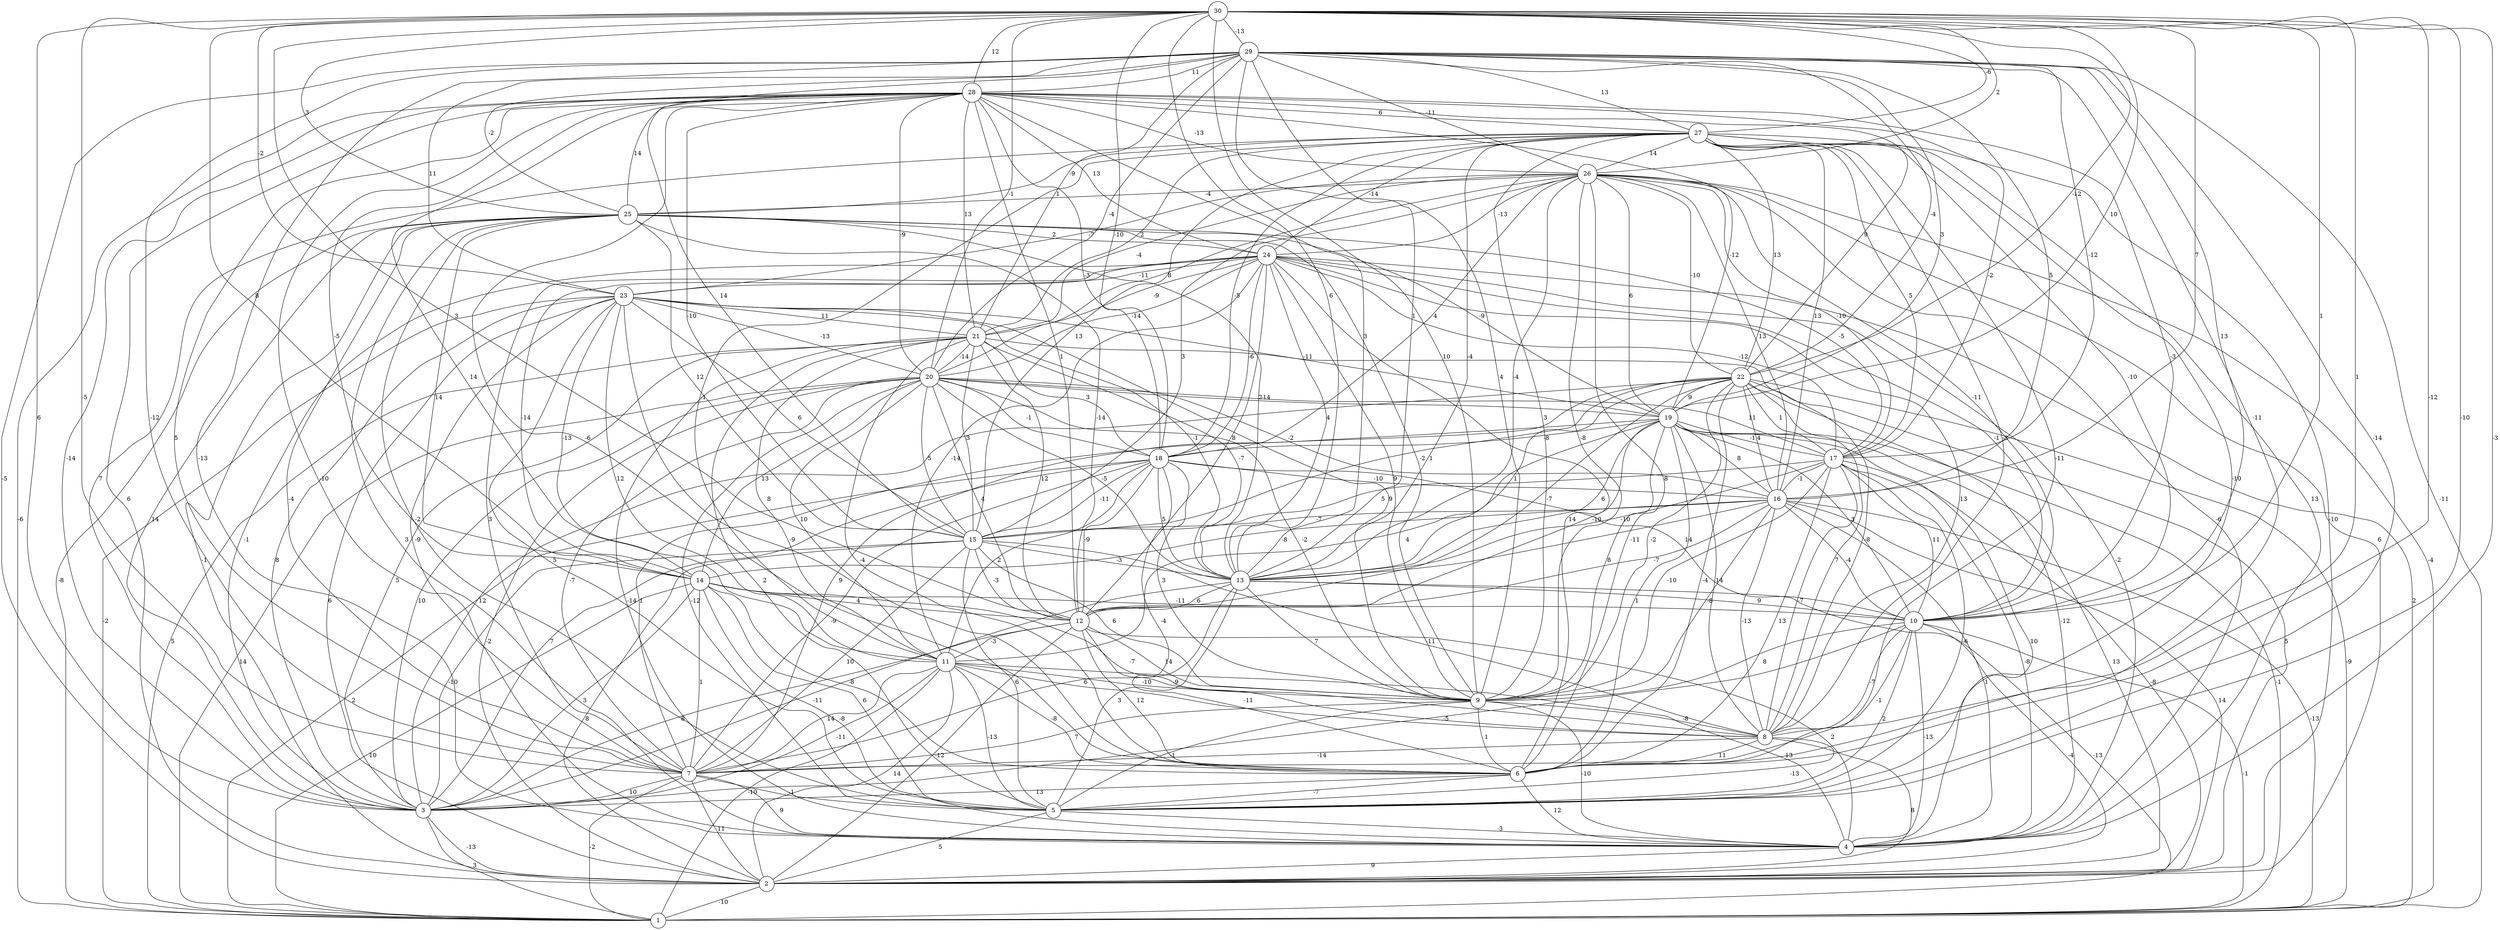 graph { 
	 fontname="Helvetica,Arial,sans-serif" 
	 node [shape = circle]; 
	 30 -- 3 [label = "6"];
	 30 -- 4 [label = "-3"];
	 30 -- 5 [label = "-10"];
	 30 -- 6 [label = "-12"];
	 30 -- 7 [label = "-5"];
	 30 -- 8 [label = "1"];
	 30 -- 9 [label = "10"];
	 30 -- 10 [label = "1"];
	 30 -- 12 [label = "3"];
	 30 -- 13 [label = "6"];
	 30 -- 14 [label = "8"];
	 30 -- 16 [label = "7"];
	 30 -- 18 [label = "-10"];
	 30 -- 19 [label = "10"];
	 30 -- 20 [label = "-1"];
	 30 -- 22 [label = "-12"];
	 30 -- 23 [label = "-2"];
	 30 -- 25 [label = "3"];
	 30 -- 26 [label = "2"];
	 30 -- 27 [label = "-6"];
	 30 -- 28 [label = "12"];
	 30 -- 29 [label = "-13"];
	 29 -- 1 [label = "-11"];
	 29 -- 2 [label = "-5"];
	 29 -- 4 [label = "-13"];
	 29 -- 5 [label = "-14"];
	 29 -- 6 [label = "-11"];
	 29 -- 7 [label = "-12"];
	 29 -- 9 [label = "4"];
	 29 -- 10 [label = "13"];
	 29 -- 13 [label = "1"];
	 29 -- 15 [label = "14"];
	 29 -- 16 [label = "5"];
	 29 -- 17 [label = "-12"];
	 29 -- 19 [label = "3"];
	 29 -- 20 [label = "-4"];
	 29 -- 21 [label = "1"];
	 29 -- 22 [label = "-4"];
	 29 -- 23 [label = "11"];
	 29 -- 25 [label = "-2"];
	 29 -- 26 [label = "-11"];
	 29 -- 27 [label = "13"];
	 29 -- 28 [label = "11"];
	 28 -- 1 [label = "-6"];
	 28 -- 2 [label = "6"];
	 28 -- 3 [label = "-14"];
	 28 -- 4 [label = "-10"];
	 28 -- 6 [label = "-6"];
	 28 -- 7 [label = "5"];
	 28 -- 10 [label = "-3"];
	 28 -- 11 [label = "14"];
	 28 -- 12 [label = "1"];
	 28 -- 13 [label = "3"];
	 28 -- 14 [label = "-5"];
	 28 -- 15 [label = "-10"];
	 28 -- 17 [label = "-2"];
	 28 -- 18 [label = "-3"];
	 28 -- 19 [label = "-12"];
	 28 -- 20 [label = "-9"];
	 28 -- 21 [label = "13"];
	 28 -- 22 [label = "9"];
	 28 -- 24 [label = "13"];
	 28 -- 25 [label = "14"];
	 28 -- 26 [label = "-13"];
	 28 -- 27 [label = "6"];
	 27 -- 2 [label = "-10"];
	 27 -- 3 [label = "7"];
	 27 -- 4 [label = "13"];
	 27 -- 5 [label = "-10"];
	 27 -- 6 [label = "-11"];
	 27 -- 8 [label = "-3"];
	 27 -- 9 [label = "3"];
	 27 -- 10 [label = "-10"];
	 27 -- 11 [label = "-1"];
	 27 -- 13 [label = "-4"];
	 27 -- 15 [label = "13"];
	 27 -- 16 [label = "13"];
	 27 -- 17 [label = "5"];
	 27 -- 18 [label = "-5"];
	 27 -- 21 [label = "2"];
	 27 -- 22 [label = "13"];
	 27 -- 24 [label = "-14"];
	 27 -- 25 [label = "-9"];
	 27 -- 26 [label = "14"];
	 26 -- 1 [label = "-4"];
	 26 -- 2 [label = "6"];
	 26 -- 4 [label = "-6"];
	 26 -- 6 [label = "8"];
	 26 -- 9 [label = "-8"];
	 26 -- 10 [label = "-11"];
	 26 -- 13 [label = "-4"];
	 26 -- 15 [label = "3"];
	 26 -- 16 [label = "13"];
	 26 -- 17 [label = "-10"];
	 26 -- 18 [label = "4"];
	 26 -- 19 [label = "6"];
	 26 -- 20 [label = "8"];
	 26 -- 21 [label = "-4"];
	 26 -- 22 [label = "-10"];
	 26 -- 23 [label = "-7"];
	 26 -- 24 [label = "-13"];
	 26 -- 25 [label = "-4"];
	 25 -- 1 [label = "-8"];
	 25 -- 2 [label = "-1"];
	 25 -- 3 [label = "14"];
	 25 -- 4 [label = "3"];
	 25 -- 5 [label = "-2"];
	 25 -- 7 [label = "-4"];
	 25 -- 9 [label = "-2"];
	 25 -- 12 [label = "-14"];
	 25 -- 13 [label = "2"];
	 25 -- 14 [label = "14"];
	 25 -- 15 [label = "12"];
	 25 -- 17 [label = "-5"];
	 25 -- 19 [label = "-9"];
	 25 -- 24 [label = "2"];
	 24 -- 1 [label = "2"];
	 24 -- 3 [label = "-1"];
	 24 -- 4 [label = "-2"];
	 24 -- 6 [label = "14"];
	 24 -- 7 [label = "3"];
	 24 -- 8 [label = "13"];
	 24 -- 9 [label = "9"];
	 24 -- 10 [label = "-1"];
	 24 -- 11 [label = "-14"];
	 24 -- 12 [label = "8"];
	 24 -- 13 [label = "4"];
	 24 -- 14 [label = "-14"];
	 24 -- 17 [label = "-12"];
	 24 -- 18 [label = "-6"];
	 24 -- 20 [label = "-14"];
	 24 -- 21 [label = "-9"];
	 24 -- 23 [label = "-11"];
	 23 -- 1 [label = "-2"];
	 23 -- 2 [label = "6"];
	 23 -- 3 [label = "8"];
	 23 -- 5 [label = "5"];
	 23 -- 6 [label = "-9"];
	 23 -- 7 [label = "-9"];
	 23 -- 9 [label = "9"];
	 23 -- 11 [label = "12"];
	 23 -- 13 [label = "-1"];
	 23 -- 14 [label = "-13"];
	 23 -- 15 [label = "6"];
	 23 -- 19 [label = "-11"];
	 23 -- 20 [label = "-13"];
	 23 -- 21 [label = "11"];
	 22 -- 1 [label = "-9"];
	 22 -- 2 [label = "5"];
	 22 -- 3 [label = "12"];
	 22 -- 4 [label = "-12"];
	 22 -- 6 [label = "-4"];
	 22 -- 7 [label = "9"];
	 22 -- 8 [label = "7"];
	 22 -- 9 [label = "-2"];
	 22 -- 12 [label = "-7"];
	 22 -- 13 [label = "1"];
	 22 -- 15 [label = "1"];
	 22 -- 16 [label = "4"];
	 22 -- 17 [label = "1"];
	 22 -- 19 [label = "9"];
	 21 -- 1 [label = "5"];
	 21 -- 3 [label = "5"];
	 21 -- 4 [label = "-14"];
	 21 -- 5 [label = "2"];
	 21 -- 6 [label = "-4"];
	 21 -- 8 [label = "-8"];
	 21 -- 11 [label = "8"];
	 21 -- 12 [label = "12"];
	 21 -- 13 [label = "-7"];
	 21 -- 15 [label = "3"];
	 21 -- 18 [label = "3"];
	 21 -- 20 [label = "-14"];
	 20 -- 1 [label = "14"];
	 20 -- 2 [label = "-2"];
	 20 -- 3 [label = "10"];
	 20 -- 5 [label = "-12"];
	 20 -- 7 [label = "-7"];
	 20 -- 9 [label = "-2"];
	 20 -- 11 [label = "10"];
	 20 -- 12 [label = "4"];
	 20 -- 13 [label = "-5"];
	 20 -- 14 [label = "13"];
	 20 -- 15 [label = "-5"];
	 20 -- 16 [label = "-2"];
	 20 -- 17 [label = "11"];
	 20 -- 18 [label = "-1"];
	 20 -- 19 [label = "-14"];
	 19 -- 1 [label = "-1"];
	 19 -- 2 [label = "13"];
	 19 -- 4 [label = "10"];
	 19 -- 6 [label = "1"];
	 19 -- 7 [label = "1"];
	 19 -- 8 [label = "14"];
	 19 -- 9 [label = "8"];
	 19 -- 10 [label = "3"];
	 19 -- 11 [label = "4"];
	 19 -- 12 [label = "-10"];
	 19 -- 13 [label = "6"];
	 19 -- 16 [label = "8"];
	 19 -- 17 [label = "-1"];
	 19 -- 18 [label = "-8"];
	 18 -- 1 [label = "2"];
	 18 -- 3 [label = "7"];
	 18 -- 6 [label = "-4"];
	 18 -- 7 [label = "-9"];
	 18 -- 9 [label = "3"];
	 18 -- 10 [label = "14"];
	 18 -- 11 [label = "2"];
	 18 -- 12 [label = "-9"];
	 18 -- 13 [label = "5"];
	 18 -- 15 [label = "-11"];
	 18 -- 16 [label = "-10"];
	 17 -- 2 [label = "-8"];
	 17 -- 4 [label = "-8"];
	 17 -- 5 [label = "-6"];
	 17 -- 6 [label = "13"];
	 17 -- 8 [label = "-7"];
	 17 -- 9 [label = "-10"];
	 17 -- 10 [label = "11"];
	 17 -- 13 [label = "-10"];
	 17 -- 15 [label = "5"];
	 17 -- 16 [label = "-1"];
	 16 -- 1 [label = "-13"];
	 16 -- 2 [label = "14"];
	 16 -- 4 [label = "1"];
	 16 -- 8 [label = "-13"];
	 16 -- 9 [label = "-8"];
	 16 -- 10 [label = "-4"];
	 16 -- 12 [label = "-7"];
	 16 -- 13 [label = "-11"];
	 16 -- 14 [label = "-8"];
	 16 -- 15 [label = "-7"];
	 15 -- 2 [label = "8"];
	 15 -- 3 [label = "-10"];
	 15 -- 5 [label = "6"];
	 15 -- 7 [label = "10"];
	 15 -- 8 [label = "-11"];
	 15 -- 9 [label = "6"];
	 15 -- 12 [label = "-3"];
	 15 -- 13 [label = "-3"];
	 14 -- 1 [label = "10"];
	 14 -- 3 [label = "3"];
	 14 -- 4 [label = "-8"];
	 14 -- 5 [label = "6"];
	 14 -- 6 [label = "-8"];
	 14 -- 7 [label = "1"];
	 14 -- 8 [label = "-7"];
	 14 -- 10 [label = "-11"];
	 14 -- 12 [label = "4"];
	 13 -- 1 [label = "-13"];
	 13 -- 3 [label = "-11"];
	 13 -- 5 [label = "3"];
	 13 -- 7 [label = "6"];
	 13 -- 9 [label = "7"];
	 13 -- 10 [label = "9"];
	 13 -- 12 [label = "6"];
	 12 -- 2 [label = "-12"];
	 12 -- 3 [label = "8"];
	 12 -- 4 [label = "2"];
	 12 -- 6 [label = "12"];
	 12 -- 8 [label = "-9"];
	 12 -- 9 [label = "14"];
	 12 -- 11 [label = "-3"];
	 11 -- 1 [label = "-10"];
	 11 -- 2 [label = "14"];
	 11 -- 3 [label = "-11"];
	 11 -- 4 [label = "13"];
	 11 -- 5 [label = "-13"];
	 11 -- 6 [label = "-8"];
	 11 -- 7 [label = "14"];
	 11 -- 8 [label = "-11"];
	 11 -- 9 [label = "-10"];
	 10 -- 1 [label = "-1"];
	 10 -- 2 [label = "-4"];
	 10 -- 3 [label = "-5"];
	 10 -- 4 [label = "-13"];
	 10 -- 5 [label = "2"];
	 10 -- 7 [label = "-1"];
	 10 -- 8 [label = "-7"];
	 10 -- 9 [label = "8"];
	 9 -- 4 [label = "-10"];
	 9 -- 5 [label = "-1"];
	 9 -- 6 [label = "1"];
	 9 -- 7 [label = "7"];
	 9 -- 8 [label = "-8"];
	 8 -- 2 [label = "8"];
	 8 -- 5 [label = "-13"];
	 8 -- 6 [label = "11"];
	 8 -- 7 [label = "-14"];
	 7 -- 1 [label = "-2"];
	 7 -- 2 [label = "11"];
	 7 -- 3 [label = "10"];
	 7 -- 4 [label = "9"];
	 7 -- 5 [label = "-1"];
	 6 -- 3 [label = "13"];
	 6 -- 4 [label = "12"];
	 6 -- 5 [label = "-7"];
	 5 -- 2 [label = "5"];
	 5 -- 4 [label = "-3"];
	 4 -- 2 [label = "9"];
	 3 -- 1 [label = "3"];
	 3 -- 2 [label = "-13"];
	 2 -- 1 [label = "-10"];
	 1;
	 2;
	 3;
	 4;
	 5;
	 6;
	 7;
	 8;
	 9;
	 10;
	 11;
	 12;
	 13;
	 14;
	 15;
	 16;
	 17;
	 18;
	 19;
	 20;
	 21;
	 22;
	 23;
	 24;
	 25;
	 26;
	 27;
	 28;
	 29;
	 30;
}
